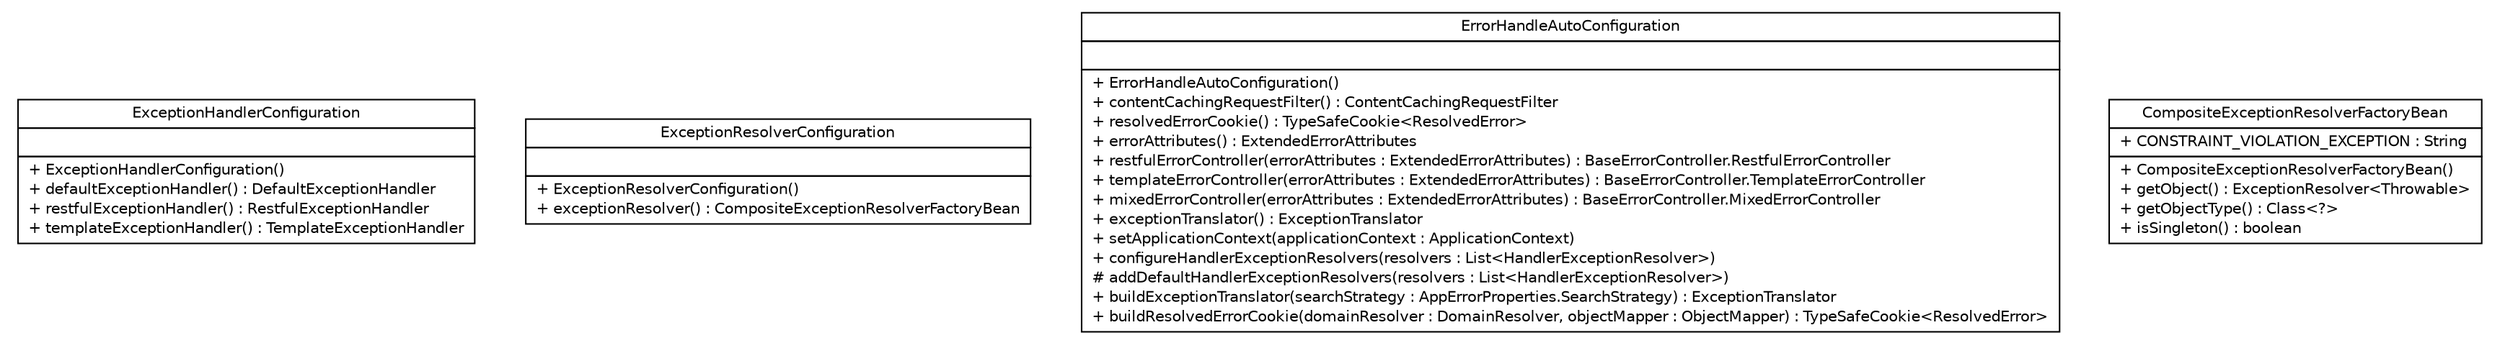 #!/usr/local/bin/dot
#
# Class diagram 
# Generated by UMLGraph version R5_6-24-gf6e263 (http://www.umlgraph.org/)
#

digraph G {
	edge [fontname="Helvetica",fontsize=10,labelfontname="Helvetica",labelfontsize=10];
	node [fontname="Helvetica",fontsize=10,shape=plaintext];
	nodesep=0.25;
	ranksep=0.5;
	// cn.home1.oss.lib.errorhandle.starter.ExceptionHandlerConfiguration
	c0 [label=<<table title="cn.home1.oss.lib.errorhandle.starter.ExceptionHandlerConfiguration" border="0" cellborder="1" cellspacing="0" cellpadding="2" port="p" href="./ExceptionHandlerConfiguration.html">
		<tr><td><table border="0" cellspacing="0" cellpadding="1">
<tr><td align="center" balign="center"> ExceptionHandlerConfiguration </td></tr>
		</table></td></tr>
		<tr><td><table border="0" cellspacing="0" cellpadding="1">
<tr><td align="left" balign="left">  </td></tr>
		</table></td></tr>
		<tr><td><table border="0" cellspacing="0" cellpadding="1">
<tr><td align="left" balign="left"> + ExceptionHandlerConfiguration() </td></tr>
<tr><td align="left" balign="left"> + defaultExceptionHandler() : DefaultExceptionHandler </td></tr>
<tr><td align="left" balign="left"> + restfulExceptionHandler() : RestfulExceptionHandler </td></tr>
<tr><td align="left" balign="left"> + templateExceptionHandler() : TemplateExceptionHandler </td></tr>
		</table></td></tr>
		</table>>, URL="./ExceptionHandlerConfiguration.html", fontname="Helvetica", fontcolor="black", fontsize=10.0];
	// cn.home1.oss.lib.errorhandle.starter.ExceptionResolverConfiguration
	c1 [label=<<table title="cn.home1.oss.lib.errorhandle.starter.ExceptionResolverConfiguration" border="0" cellborder="1" cellspacing="0" cellpadding="2" port="p" href="./ExceptionResolverConfiguration.html">
		<tr><td><table border="0" cellspacing="0" cellpadding="1">
<tr><td align="center" balign="center"> ExceptionResolverConfiguration </td></tr>
		</table></td></tr>
		<tr><td><table border="0" cellspacing="0" cellpadding="1">
<tr><td align="left" balign="left">  </td></tr>
		</table></td></tr>
		<tr><td><table border="0" cellspacing="0" cellpadding="1">
<tr><td align="left" balign="left"> + ExceptionResolverConfiguration() </td></tr>
<tr><td align="left" balign="left"> + exceptionResolver() : CompositeExceptionResolverFactoryBean </td></tr>
		</table></td></tr>
		</table>>, URL="./ExceptionResolverConfiguration.html", fontname="Helvetica", fontcolor="black", fontsize=10.0];
	// cn.home1.oss.lib.errorhandle.starter.ErrorHandleAutoConfiguration
	c2 [label=<<table title="cn.home1.oss.lib.errorhandle.starter.ErrorHandleAutoConfiguration" border="0" cellborder="1" cellspacing="0" cellpadding="2" port="p" href="./ErrorHandleAutoConfiguration.html">
		<tr><td><table border="0" cellspacing="0" cellpadding="1">
<tr><td align="center" balign="center"> ErrorHandleAutoConfiguration </td></tr>
		</table></td></tr>
		<tr><td><table border="0" cellspacing="0" cellpadding="1">
<tr><td align="left" balign="left">  </td></tr>
		</table></td></tr>
		<tr><td><table border="0" cellspacing="0" cellpadding="1">
<tr><td align="left" balign="left"> + ErrorHandleAutoConfiguration() </td></tr>
<tr><td align="left" balign="left"> + contentCachingRequestFilter() : ContentCachingRequestFilter </td></tr>
<tr><td align="left" balign="left"> + resolvedErrorCookie() : TypeSafeCookie&lt;ResolvedError&gt; </td></tr>
<tr><td align="left" balign="left"> + errorAttributes() : ExtendedErrorAttributes </td></tr>
<tr><td align="left" balign="left"> + restfulErrorController(errorAttributes : ExtendedErrorAttributes) : BaseErrorController.RestfulErrorController </td></tr>
<tr><td align="left" balign="left"> + templateErrorController(errorAttributes : ExtendedErrorAttributes) : BaseErrorController.TemplateErrorController </td></tr>
<tr><td align="left" balign="left"> + mixedErrorController(errorAttributes : ExtendedErrorAttributes) : BaseErrorController.MixedErrorController </td></tr>
<tr><td align="left" balign="left"> + exceptionTranslator() : ExceptionTranslator </td></tr>
<tr><td align="left" balign="left"> + setApplicationContext(applicationContext : ApplicationContext) </td></tr>
<tr><td align="left" balign="left"> + configureHandlerExceptionResolvers(resolvers : List&lt;HandlerExceptionResolver&gt;) </td></tr>
<tr><td align="left" balign="left"> # addDefaultHandlerExceptionResolvers(resolvers : List&lt;HandlerExceptionResolver&gt;) </td></tr>
<tr><td align="left" balign="left"> + buildExceptionTranslator(searchStrategy : AppErrorProperties.SearchStrategy) : ExceptionTranslator </td></tr>
<tr><td align="left" balign="left"> + buildResolvedErrorCookie(domainResolver : DomainResolver, objectMapper : ObjectMapper) : TypeSafeCookie&lt;ResolvedError&gt; </td></tr>
		</table></td></tr>
		</table>>, URL="./ErrorHandleAutoConfiguration.html", fontname="Helvetica", fontcolor="black", fontsize=10.0];
	// cn.home1.oss.lib.errorhandle.starter.CompositeExceptionResolverFactoryBean
	c3 [label=<<table title="cn.home1.oss.lib.errorhandle.starter.CompositeExceptionResolverFactoryBean" border="0" cellborder="1" cellspacing="0" cellpadding="2" port="p" href="./CompositeExceptionResolverFactoryBean.html">
		<tr><td><table border="0" cellspacing="0" cellpadding="1">
<tr><td align="center" balign="center"> CompositeExceptionResolverFactoryBean </td></tr>
		</table></td></tr>
		<tr><td><table border="0" cellspacing="0" cellpadding="1">
<tr><td align="left" balign="left"> + CONSTRAINT_VIOLATION_EXCEPTION : String </td></tr>
		</table></td></tr>
		<tr><td><table border="0" cellspacing="0" cellpadding="1">
<tr><td align="left" balign="left"> + CompositeExceptionResolverFactoryBean() </td></tr>
<tr><td align="left" balign="left"> + getObject() : ExceptionResolver&lt;Throwable&gt; </td></tr>
<tr><td align="left" balign="left"> + getObjectType() : Class&lt;?&gt; </td></tr>
<tr><td align="left" balign="left"> + isSingleton() : boolean </td></tr>
		</table></td></tr>
		</table>>, URL="./CompositeExceptionResolverFactoryBean.html", fontname="Helvetica", fontcolor="black", fontsize=10.0];
}


